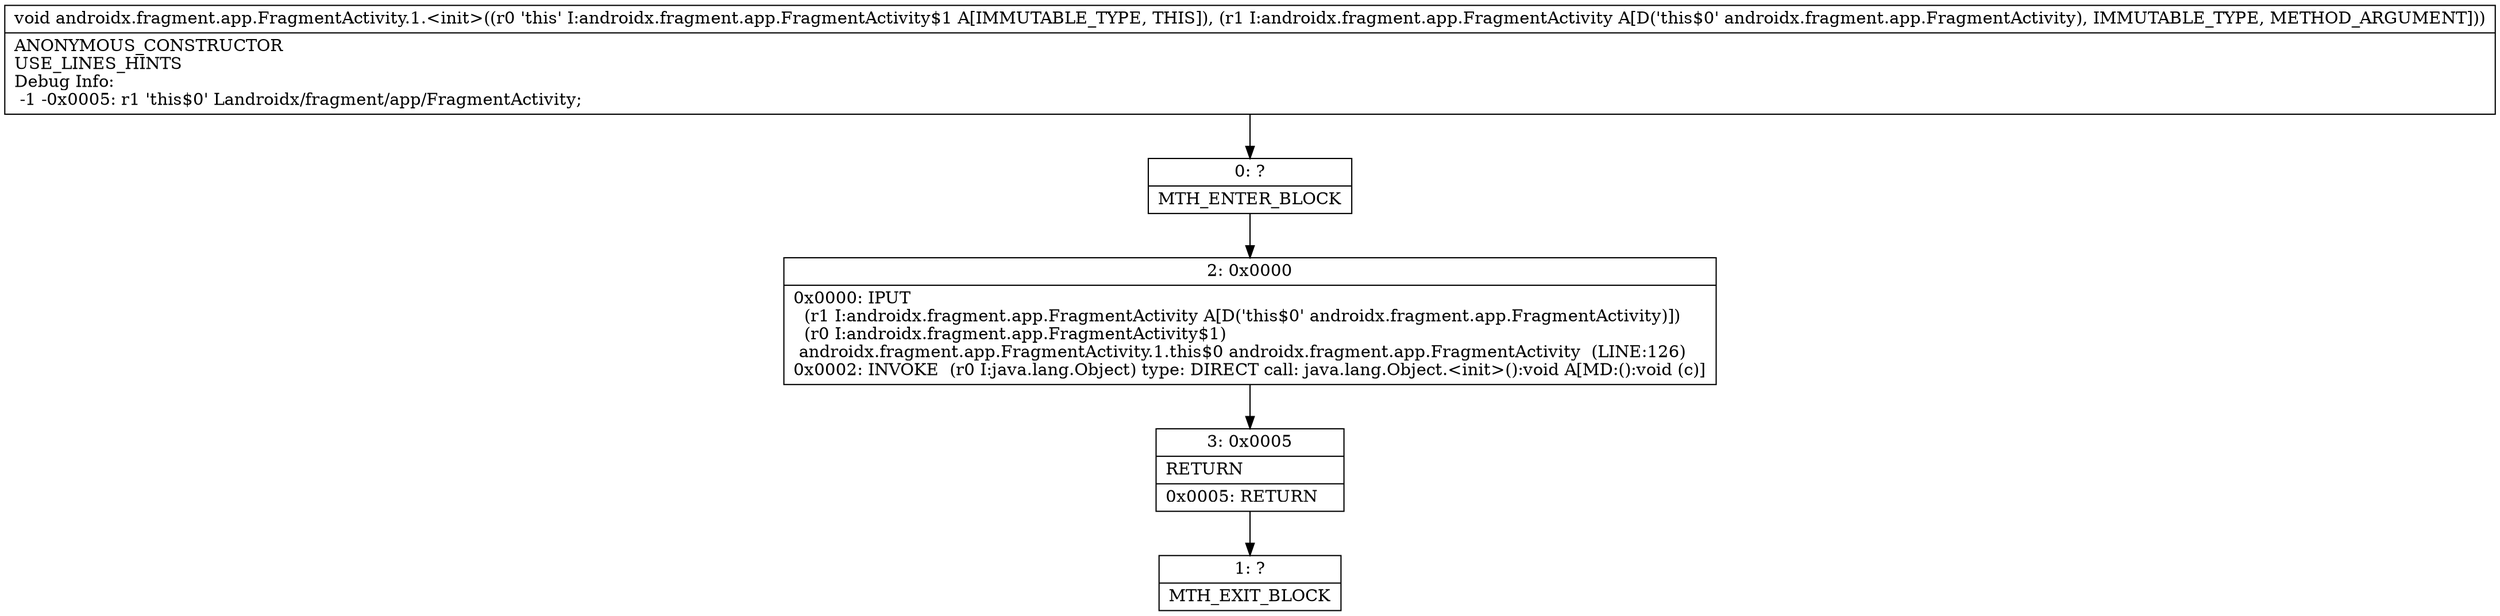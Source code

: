 digraph "CFG forandroidx.fragment.app.FragmentActivity.1.\<init\>(Landroidx\/fragment\/app\/FragmentActivity;)V" {
Node_0 [shape=record,label="{0\:\ ?|MTH_ENTER_BLOCK\l}"];
Node_2 [shape=record,label="{2\:\ 0x0000|0x0000: IPUT  \l  (r1 I:androidx.fragment.app.FragmentActivity A[D('this$0' androidx.fragment.app.FragmentActivity)])\l  (r0 I:androidx.fragment.app.FragmentActivity$1)\l androidx.fragment.app.FragmentActivity.1.this$0 androidx.fragment.app.FragmentActivity  (LINE:126)\l0x0002: INVOKE  (r0 I:java.lang.Object) type: DIRECT call: java.lang.Object.\<init\>():void A[MD:():void (c)]\l}"];
Node_3 [shape=record,label="{3\:\ 0x0005|RETURN\l|0x0005: RETURN   \l}"];
Node_1 [shape=record,label="{1\:\ ?|MTH_EXIT_BLOCK\l}"];
MethodNode[shape=record,label="{void androidx.fragment.app.FragmentActivity.1.\<init\>((r0 'this' I:androidx.fragment.app.FragmentActivity$1 A[IMMUTABLE_TYPE, THIS]), (r1 I:androidx.fragment.app.FragmentActivity A[D('this$0' androidx.fragment.app.FragmentActivity), IMMUTABLE_TYPE, METHOD_ARGUMENT]))  | ANONYMOUS_CONSTRUCTOR\lUSE_LINES_HINTS\lDebug Info:\l  \-1 \-0x0005: r1 'this$0' Landroidx\/fragment\/app\/FragmentActivity;\l}"];
MethodNode -> Node_0;Node_0 -> Node_2;
Node_2 -> Node_3;
Node_3 -> Node_1;
}

